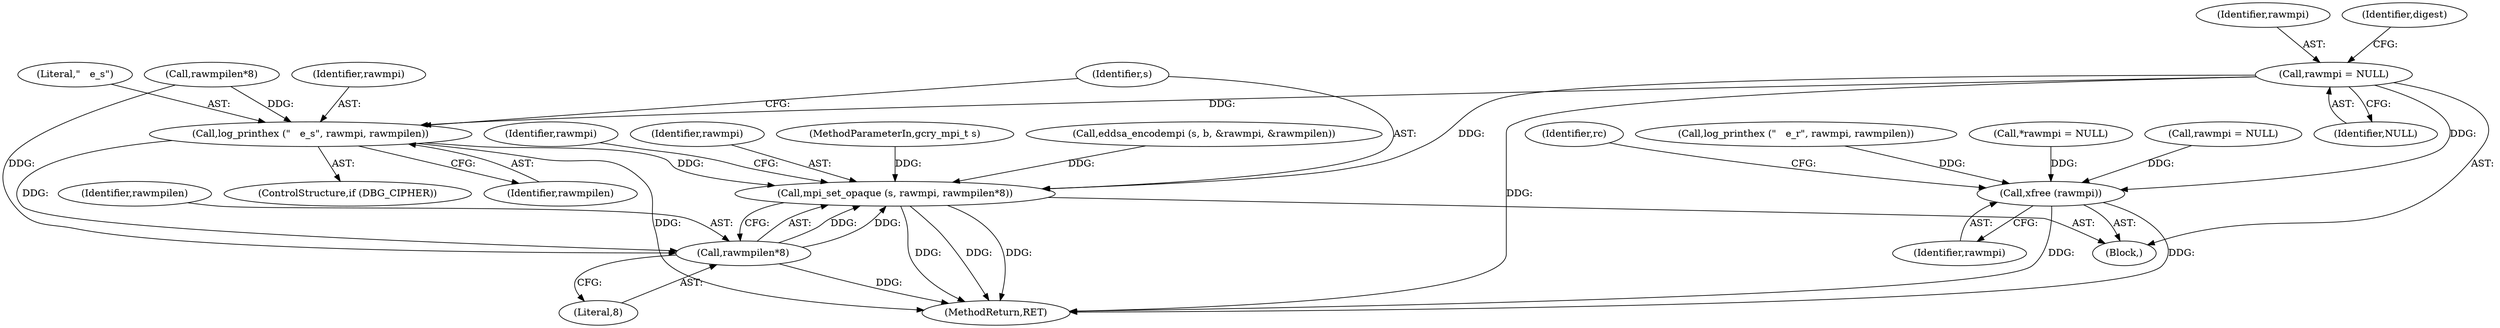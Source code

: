 digraph "0_gnupg_5a22de904a0a366ae79f03ff1e13a1232a89e26b@pointer" {
"1000520" [label="(Call,rawmpi = NULL)"];
"1000569" [label="(Call,log_printhex (\"   e_s\", rawmpi, rawmpilen))"];
"1000573" [label="(Call,mpi_set_opaque (s, rawmpi, rawmpilen*8))"];
"1000576" [label="(Call,rawmpilen*8)"];
"1000606" [label="(Call,xfree (rawmpi))"];
"1000576" [label="(Call,rawmpilen*8)"];
"1000569" [label="(Call,log_printhex (\"   e_s\", rawmpi, rawmpilen))"];
"1000610" [label="(MethodReturn,RET)"];
"1000607" [label="(Identifier,rawmpi)"];
"1000573" [label="(Call,mpi_set_opaque (s, rawmpi, rawmpilen*8))"];
"1000570" [label="(Literal,\"   e_s\")"];
"1000578" [label="(Literal,8)"];
"1000521" [label="(Identifier,rawmpi)"];
"1000524" [label="(Identifier,digest)"];
"1000574" [label="(Identifier,s)"];
"1000517" [label="(Call,rawmpilen*8)"];
"1000571" [label="(Identifier,rawmpi)"];
"1000609" [label="(Identifier,rc)"];
"1000580" [label="(Identifier,rawmpi)"];
"1000567" [label="(ControlStructure,if (DBG_CIPHER))"];
"1000434" [label="(Call,log_printhex (\"   e_r\", rawmpi, rawmpilen))"];
"1000118" [label="(Block,)"];
"1000520" [label="(Call,rawmpi = NULL)"];
"1000572" [label="(Identifier,rawmpilen)"];
"1000606" [label="(Call,xfree (rawmpi))"];
"1000575" [label="(Identifier,rawmpi)"];
"1000134" [label="(Call,*rawmpi = NULL)"];
"1000577" [label="(Identifier,rawmpilen)"];
"1000115" [label="(MethodParameterIn,gcry_mpi_t s)"];
"1000522" [label="(Identifier,NULL)"];
"1000557" [label="(Call,eddsa_encodempi (s, b, &rawmpi, &rawmpilen))"];
"1000579" [label="(Call,rawmpi = NULL)"];
"1000520" -> "1000118"  [label="AST: "];
"1000520" -> "1000522"  [label="CFG: "];
"1000521" -> "1000520"  [label="AST: "];
"1000522" -> "1000520"  [label="AST: "];
"1000524" -> "1000520"  [label="CFG: "];
"1000520" -> "1000610"  [label="DDG: "];
"1000520" -> "1000569"  [label="DDG: "];
"1000520" -> "1000573"  [label="DDG: "];
"1000520" -> "1000606"  [label="DDG: "];
"1000569" -> "1000567"  [label="AST: "];
"1000569" -> "1000572"  [label="CFG: "];
"1000570" -> "1000569"  [label="AST: "];
"1000571" -> "1000569"  [label="AST: "];
"1000572" -> "1000569"  [label="AST: "];
"1000574" -> "1000569"  [label="CFG: "];
"1000569" -> "1000610"  [label="DDG: "];
"1000517" -> "1000569"  [label="DDG: "];
"1000569" -> "1000573"  [label="DDG: "];
"1000569" -> "1000576"  [label="DDG: "];
"1000573" -> "1000118"  [label="AST: "];
"1000573" -> "1000576"  [label="CFG: "];
"1000574" -> "1000573"  [label="AST: "];
"1000575" -> "1000573"  [label="AST: "];
"1000576" -> "1000573"  [label="AST: "];
"1000580" -> "1000573"  [label="CFG: "];
"1000573" -> "1000610"  [label="DDG: "];
"1000573" -> "1000610"  [label="DDG: "];
"1000573" -> "1000610"  [label="DDG: "];
"1000557" -> "1000573"  [label="DDG: "];
"1000115" -> "1000573"  [label="DDG: "];
"1000576" -> "1000573"  [label="DDG: "];
"1000576" -> "1000573"  [label="DDG: "];
"1000576" -> "1000578"  [label="CFG: "];
"1000577" -> "1000576"  [label="AST: "];
"1000578" -> "1000576"  [label="AST: "];
"1000576" -> "1000610"  [label="DDG: "];
"1000517" -> "1000576"  [label="DDG: "];
"1000606" -> "1000118"  [label="AST: "];
"1000606" -> "1000607"  [label="CFG: "];
"1000607" -> "1000606"  [label="AST: "];
"1000609" -> "1000606"  [label="CFG: "];
"1000606" -> "1000610"  [label="DDG: "];
"1000606" -> "1000610"  [label="DDG: "];
"1000579" -> "1000606"  [label="DDG: "];
"1000134" -> "1000606"  [label="DDG: "];
"1000434" -> "1000606"  [label="DDG: "];
}
